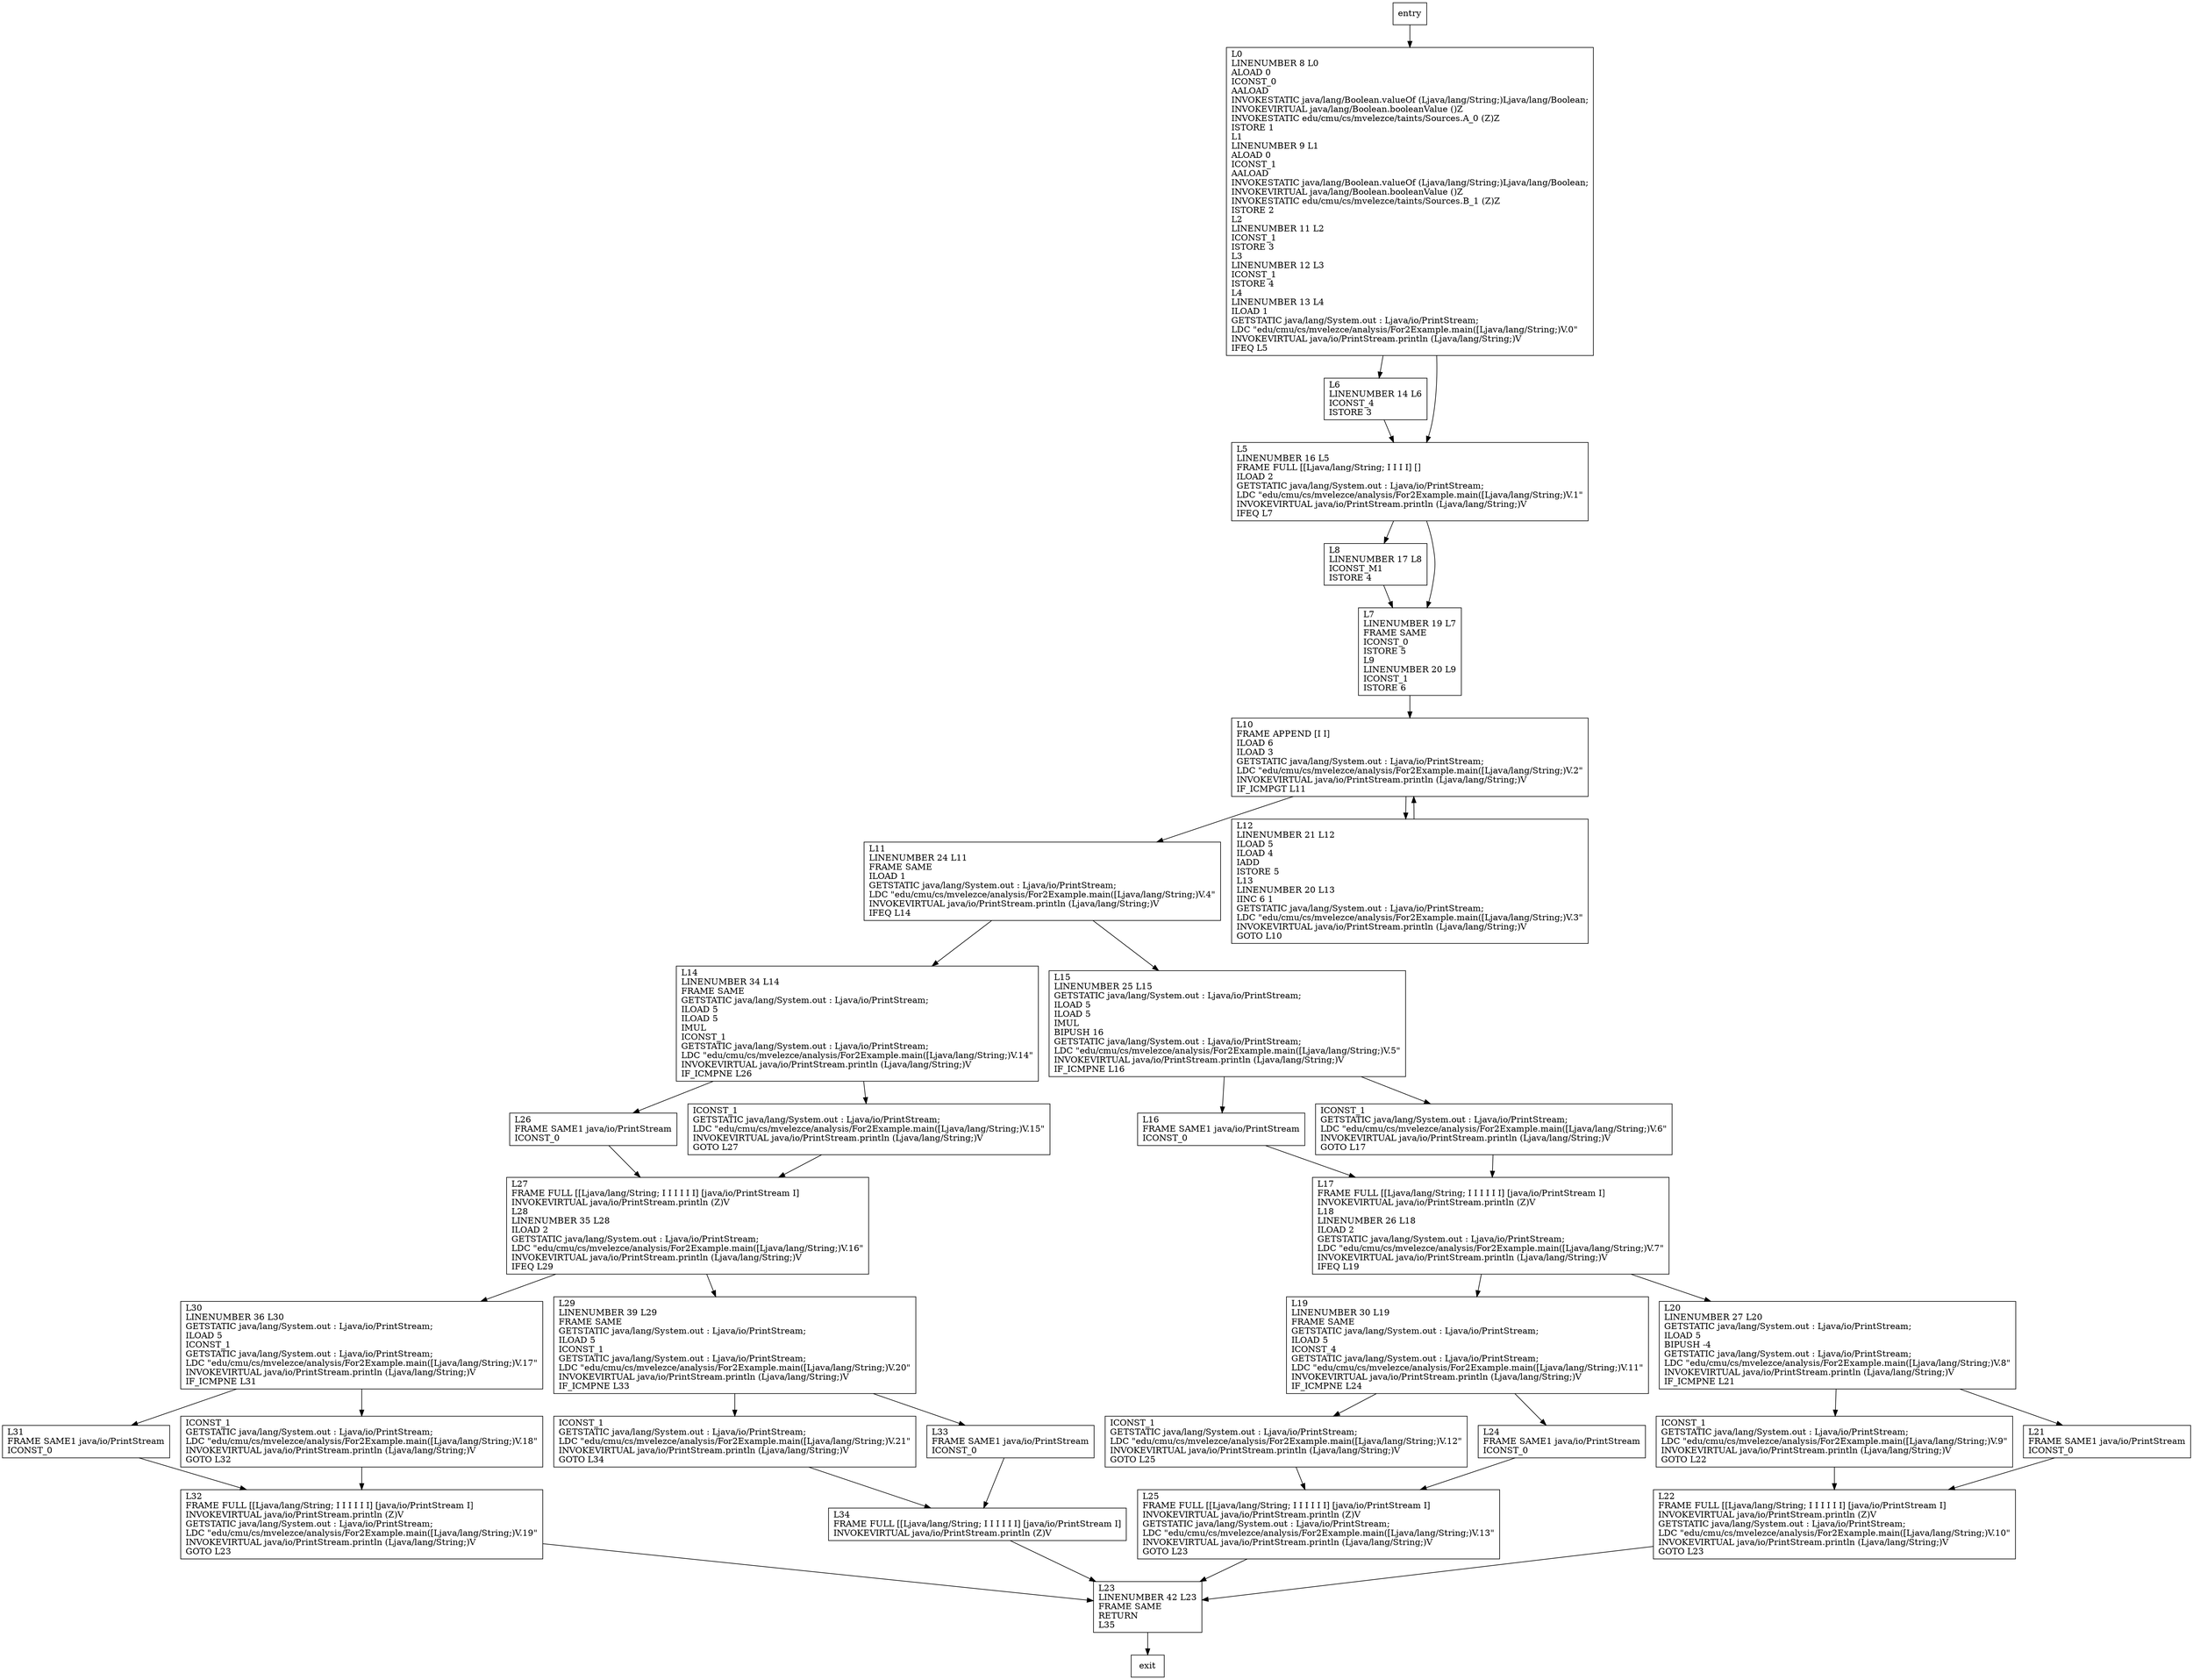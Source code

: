 digraph main {
node [shape=record];
1062186835 [label="L6\lLINENUMBER 14 L6\lICONST_4\lISTORE 3\l"];
1272883899 [label="L26\lFRAME SAME1 java/io/PrintStream\lICONST_0\l"];
810267739 [label="L10\lFRAME APPEND [I I]\lILOAD 6\lILOAD 3\lGETSTATIC java/lang/System.out : Ljava/io/PrintStream;\lLDC \"edu/cmu/cs/mvelezce/analysis/For2Example.main([Ljava/lang/String;)V.2\"\lINVOKEVIRTUAL java/io/PrintStream.println (Ljava/lang/String;)V\lIF_ICMPGT L11\l"];
1704491411 [label="L27\lFRAME FULL [[Ljava/lang/String; I I I I I I] [java/io/PrintStream I]\lINVOKEVIRTUAL java/io/PrintStream.println (Z)V\lL28\lLINENUMBER 35 L28\lILOAD 2\lGETSTATIC java/lang/System.out : Ljava/io/PrintStream;\lLDC \"edu/cmu/cs/mvelezce/analysis/For2Example.main([Ljava/lang/String;)V.16\"\lINVOKEVIRTUAL java/io/PrintStream.println (Ljava/lang/String;)V\lIFEQ L29\l"];
2144665602 [label="L8\lLINENUMBER 17 L8\lICONST_M1\lISTORE 4\l"];
1399794302 [label="ICONST_1\lGETSTATIC java/lang/System.out : Ljava/io/PrintStream;\lLDC \"edu/cmu/cs/mvelezce/analysis/For2Example.main([Ljava/lang/String;)V.9\"\lINVOKEVIRTUAL java/io/PrintStream.println (Ljava/lang/String;)V\lGOTO L22\l"];
1074263646 [label="L23\lLINENUMBER 42 L23\lFRAME SAME\lRETURN\lL35\l"];
1128132589 [label="L0\lLINENUMBER 8 L0\lALOAD 0\lICONST_0\lAALOAD\lINVOKESTATIC java/lang/Boolean.valueOf (Ljava/lang/String;)Ljava/lang/Boolean;\lINVOKEVIRTUAL java/lang/Boolean.booleanValue ()Z\lINVOKESTATIC edu/cmu/cs/mvelezce/taints/Sources.A_0 (Z)Z\lISTORE 1\lL1\lLINENUMBER 9 L1\lALOAD 0\lICONST_1\lAALOAD\lINVOKESTATIC java/lang/Boolean.valueOf (Ljava/lang/String;)Ljava/lang/Boolean;\lINVOKEVIRTUAL java/lang/Boolean.booleanValue ()Z\lINVOKESTATIC edu/cmu/cs/mvelezce/taints/Sources.B_1 (Z)Z\lISTORE 2\lL2\lLINENUMBER 11 L2\lICONST_1\lISTORE 3\lL3\lLINENUMBER 12 L3\lICONST_1\lISTORE 4\lL4\lLINENUMBER 13 L4\lILOAD 1\lGETSTATIC java/lang/System.out : Ljava/io/PrintStream;\lLDC \"edu/cmu/cs/mvelezce/analysis/For2Example.main([Ljava/lang/String;)V.0\"\lINVOKEVIRTUAL java/io/PrintStream.println (Ljava/lang/String;)V\lIFEQ L5\l"];
1293677337 [label="L31\lFRAME SAME1 java/io/PrintStream\lICONST_0\l"];
1892627171 [label="ICONST_1\lGETSTATIC java/lang/System.out : Ljava/io/PrintStream;\lLDC \"edu/cmu/cs/mvelezce/analysis/For2Example.main([Ljava/lang/String;)V.12\"\lINVOKEVIRTUAL java/io/PrintStream.println (Ljava/lang/String;)V\lGOTO L25\l"];
1391624125 [label="L16\lFRAME SAME1 java/io/PrintStream\lICONST_0\l"];
685558284 [label="L14\lLINENUMBER 34 L14\lFRAME SAME\lGETSTATIC java/lang/System.out : Ljava/io/PrintStream;\lILOAD 5\lILOAD 5\lIMUL\lICONST_1\lGETSTATIC java/lang/System.out : Ljava/io/PrintStream;\lLDC \"edu/cmu/cs/mvelezce/analysis/For2Example.main([Ljava/lang/String;)V.14\"\lINVOKEVIRTUAL java/io/PrintStream.println (Ljava/lang/String;)V\lIF_ICMPNE L26\l"];
1551945522 [label="ICONST_1\lGETSTATIC java/lang/System.out : Ljava/io/PrintStream;\lLDC \"edu/cmu/cs/mvelezce/analysis/For2Example.main([Ljava/lang/String;)V.21\"\lINVOKEVIRTUAL java/io/PrintStream.println (Ljava/lang/String;)V\lGOTO L34\l"];
1250121181 [label="L17\lFRAME FULL [[Ljava/lang/String; I I I I I I] [java/io/PrintStream I]\lINVOKEVIRTUAL java/io/PrintStream.println (Z)V\lL18\lLINENUMBER 26 L18\lILOAD 2\lGETSTATIC java/lang/System.out : Ljava/io/PrintStream;\lLDC \"edu/cmu/cs/mvelezce/analysis/For2Example.main([Ljava/lang/String;)V.7\"\lINVOKEVIRTUAL java/io/PrintStream.println (Ljava/lang/String;)V\lIFEQ L19\l"];
1896305732 [label="L30\lLINENUMBER 36 L30\lGETSTATIC java/lang/System.out : Ljava/io/PrintStream;\lILOAD 5\lICONST_1\lGETSTATIC java/lang/System.out : Ljava/io/PrintStream;\lLDC \"edu/cmu/cs/mvelezce/analysis/For2Example.main([Ljava/lang/String;)V.17\"\lINVOKEVIRTUAL java/io/PrintStream.println (Ljava/lang/String;)V\lIF_ICMPNE L31\l"];
116734858 [label="L32\lFRAME FULL [[Ljava/lang/String; I I I I I I] [java/io/PrintStream I]\lINVOKEVIRTUAL java/io/PrintStream.println (Z)V\lGETSTATIC java/lang/System.out : Ljava/io/PrintStream;\lLDC \"edu/cmu/cs/mvelezce/analysis/For2Example.main([Ljava/lang/String;)V.19\"\lINVOKEVIRTUAL java/io/PrintStream.println (Ljava/lang/String;)V\lGOTO L23\l"];
1862383967 [label="L34\lFRAME FULL [[Ljava/lang/String; I I I I I I] [java/io/PrintStream I]\lINVOKEVIRTUAL java/io/PrintStream.println (Z)V\l"];
51554940 [label="L21\lFRAME SAME1 java/io/PrintStream\lICONST_0\l"];
1816725203 [label="ICONST_1\lGETSTATIC java/lang/System.out : Ljava/io/PrintStream;\lLDC \"edu/cmu/cs/mvelezce/analysis/For2Example.main([Ljava/lang/String;)V.15\"\lINVOKEVIRTUAL java/io/PrintStream.println (Ljava/lang/String;)V\lGOTO L27\l"];
633240419 [label="L11\lLINENUMBER 24 L11\lFRAME SAME\lILOAD 1\lGETSTATIC java/lang/System.out : Ljava/io/PrintStream;\lLDC \"edu/cmu/cs/mvelezce/analysis/For2Example.main([Ljava/lang/String;)V.4\"\lINVOKEVIRTUAL java/io/PrintStream.println (Ljava/lang/String;)V\lIFEQ L14\l"];
2106592975 [label="L33\lFRAME SAME1 java/io/PrintStream\lICONST_0\l"];
1396431506 [label="L7\lLINENUMBER 19 L7\lFRAME SAME\lICONST_0\lISTORE 5\lL9\lLINENUMBER 20 L9\lICONST_1\lISTORE 6\l"];
79782883 [label="ICONST_1\lGETSTATIC java/lang/System.out : Ljava/io/PrintStream;\lLDC \"edu/cmu/cs/mvelezce/analysis/For2Example.main([Ljava/lang/String;)V.6\"\lINVOKEVIRTUAL java/io/PrintStream.println (Ljava/lang/String;)V\lGOTO L17\l"];
1328718765 [label="L29\lLINENUMBER 39 L29\lFRAME SAME\lGETSTATIC java/lang/System.out : Ljava/io/PrintStream;\lILOAD 5\lICONST_1\lGETSTATIC java/lang/System.out : Ljava/io/PrintStream;\lLDC \"edu/cmu/cs/mvelezce/analysis/For2Example.main([Ljava/lang/String;)V.20\"\lINVOKEVIRTUAL java/io/PrintStream.println (Ljava/lang/String;)V\lIF_ICMPNE L33\l"];
1171802656 [label="L15\lLINENUMBER 25 L15\lGETSTATIC java/lang/System.out : Ljava/io/PrintStream;\lILOAD 5\lILOAD 5\lIMUL\lBIPUSH 16\lGETSTATIC java/lang/System.out : Ljava/io/PrintStream;\lLDC \"edu/cmu/cs/mvelezce/analysis/For2Example.main([Ljava/lang/String;)V.5\"\lINVOKEVIRTUAL java/io/PrintStream.println (Ljava/lang/String;)V\lIF_ICMPNE L16\l"];
1721246982 [label="L24\lFRAME SAME1 java/io/PrintStream\lICONST_0\l"];
1916575798 [label="L12\lLINENUMBER 21 L12\lILOAD 5\lILOAD 4\lIADD\lISTORE 5\lL13\lLINENUMBER 20 L13\lIINC 6 1\lGETSTATIC java/lang/System.out : Ljava/io/PrintStream;\lLDC \"edu/cmu/cs/mvelezce/analysis/For2Example.main([Ljava/lang/String;)V.3\"\lINVOKEVIRTUAL java/io/PrintStream.println (Ljava/lang/String;)V\lGOTO L10\l"];
1515833950 [label="L25\lFRAME FULL [[Ljava/lang/String; I I I I I I] [java/io/PrintStream I]\lINVOKEVIRTUAL java/io/PrintStream.println (Z)V\lGETSTATIC java/lang/System.out : Ljava/io/PrintStream;\lLDC \"edu/cmu/cs/mvelezce/analysis/For2Example.main([Ljava/lang/String;)V.13\"\lINVOKEVIRTUAL java/io/PrintStream.println (Ljava/lang/String;)V\lGOTO L23\l"];
1924949331 [label="L22\lFRAME FULL [[Ljava/lang/String; I I I I I I] [java/io/PrintStream I]\lINVOKEVIRTUAL java/io/PrintStream.println (Z)V\lGETSTATIC java/lang/System.out : Ljava/io/PrintStream;\lLDC \"edu/cmu/cs/mvelezce/analysis/For2Example.main([Ljava/lang/String;)V.10\"\lINVOKEVIRTUAL java/io/PrintStream.println (Ljava/lang/String;)V\lGOTO L23\l"];
1802066694 [label="ICONST_1\lGETSTATIC java/lang/System.out : Ljava/io/PrintStream;\lLDC \"edu/cmu/cs/mvelezce/analysis/For2Example.main([Ljava/lang/String;)V.18\"\lINVOKEVIRTUAL java/io/PrintStream.println (Ljava/lang/String;)V\lGOTO L32\l"];
711540569 [label="L5\lLINENUMBER 16 L5\lFRAME FULL [[Ljava/lang/String; I I I I] []\lILOAD 2\lGETSTATIC java/lang/System.out : Ljava/io/PrintStream;\lLDC \"edu/cmu/cs/mvelezce/analysis/For2Example.main([Ljava/lang/String;)V.1\"\lINVOKEVIRTUAL java/io/PrintStream.println (Ljava/lang/String;)V\lIFEQ L7\l"];
205721196 [label="L19\lLINENUMBER 30 L19\lFRAME SAME\lGETSTATIC java/lang/System.out : Ljava/io/PrintStream;\lILOAD 5\lICONST_4\lGETSTATIC java/lang/System.out : Ljava/io/PrintStream;\lLDC \"edu/cmu/cs/mvelezce/analysis/For2Example.main([Ljava/lang/String;)V.11\"\lINVOKEVIRTUAL java/io/PrintStream.println (Ljava/lang/String;)V\lIF_ICMPNE L24\l"];
1292738535 [label="L20\lLINENUMBER 27 L20\lGETSTATIC java/lang/System.out : Ljava/io/PrintStream;\lILOAD 5\lBIPUSH -4\lGETSTATIC java/lang/System.out : Ljava/io/PrintStream;\lLDC \"edu/cmu/cs/mvelezce/analysis/For2Example.main([Ljava/lang/String;)V.8\"\lINVOKEVIRTUAL java/io/PrintStream.println (Ljava/lang/String;)V\lIF_ICMPNE L21\l"];
entry;
exit;
1062186835 -> 711540569;
1272883899 -> 1704491411;
810267739 -> 1916575798;
810267739 -> 633240419;
1704491411 -> 1896305732;
1704491411 -> 1328718765;
2144665602 -> 1396431506;
1399794302 -> 1924949331;
1074263646 -> exit;
1128132589 -> 1062186835;
1128132589 -> 711540569;
1293677337 -> 116734858;
1892627171 -> 1515833950;
1391624125 -> 1250121181;
685558284 -> 1272883899;
685558284 -> 1816725203;
1551945522 -> 1862383967;
1250121181 -> 205721196;
1250121181 -> 1292738535;
1896305732 -> 1802066694;
1896305732 -> 1293677337;
116734858 -> 1074263646;
1862383967 -> 1074263646;
51554940 -> 1924949331;
1816725203 -> 1704491411;
633240419 -> 1171802656;
633240419 -> 685558284;
2106592975 -> 1862383967;
1396431506 -> 810267739;
79782883 -> 1250121181;
1328718765 -> 1551945522;
1328718765 -> 2106592975;
entry -> 1128132589;
1171802656 -> 1391624125;
1171802656 -> 79782883;
1721246982 -> 1515833950;
1916575798 -> 810267739;
1515833950 -> 1074263646;
1924949331 -> 1074263646;
1802066694 -> 116734858;
711540569 -> 2144665602;
711540569 -> 1396431506;
205721196 -> 1892627171;
205721196 -> 1721246982;
1292738535 -> 1399794302;
1292738535 -> 51554940;
}
